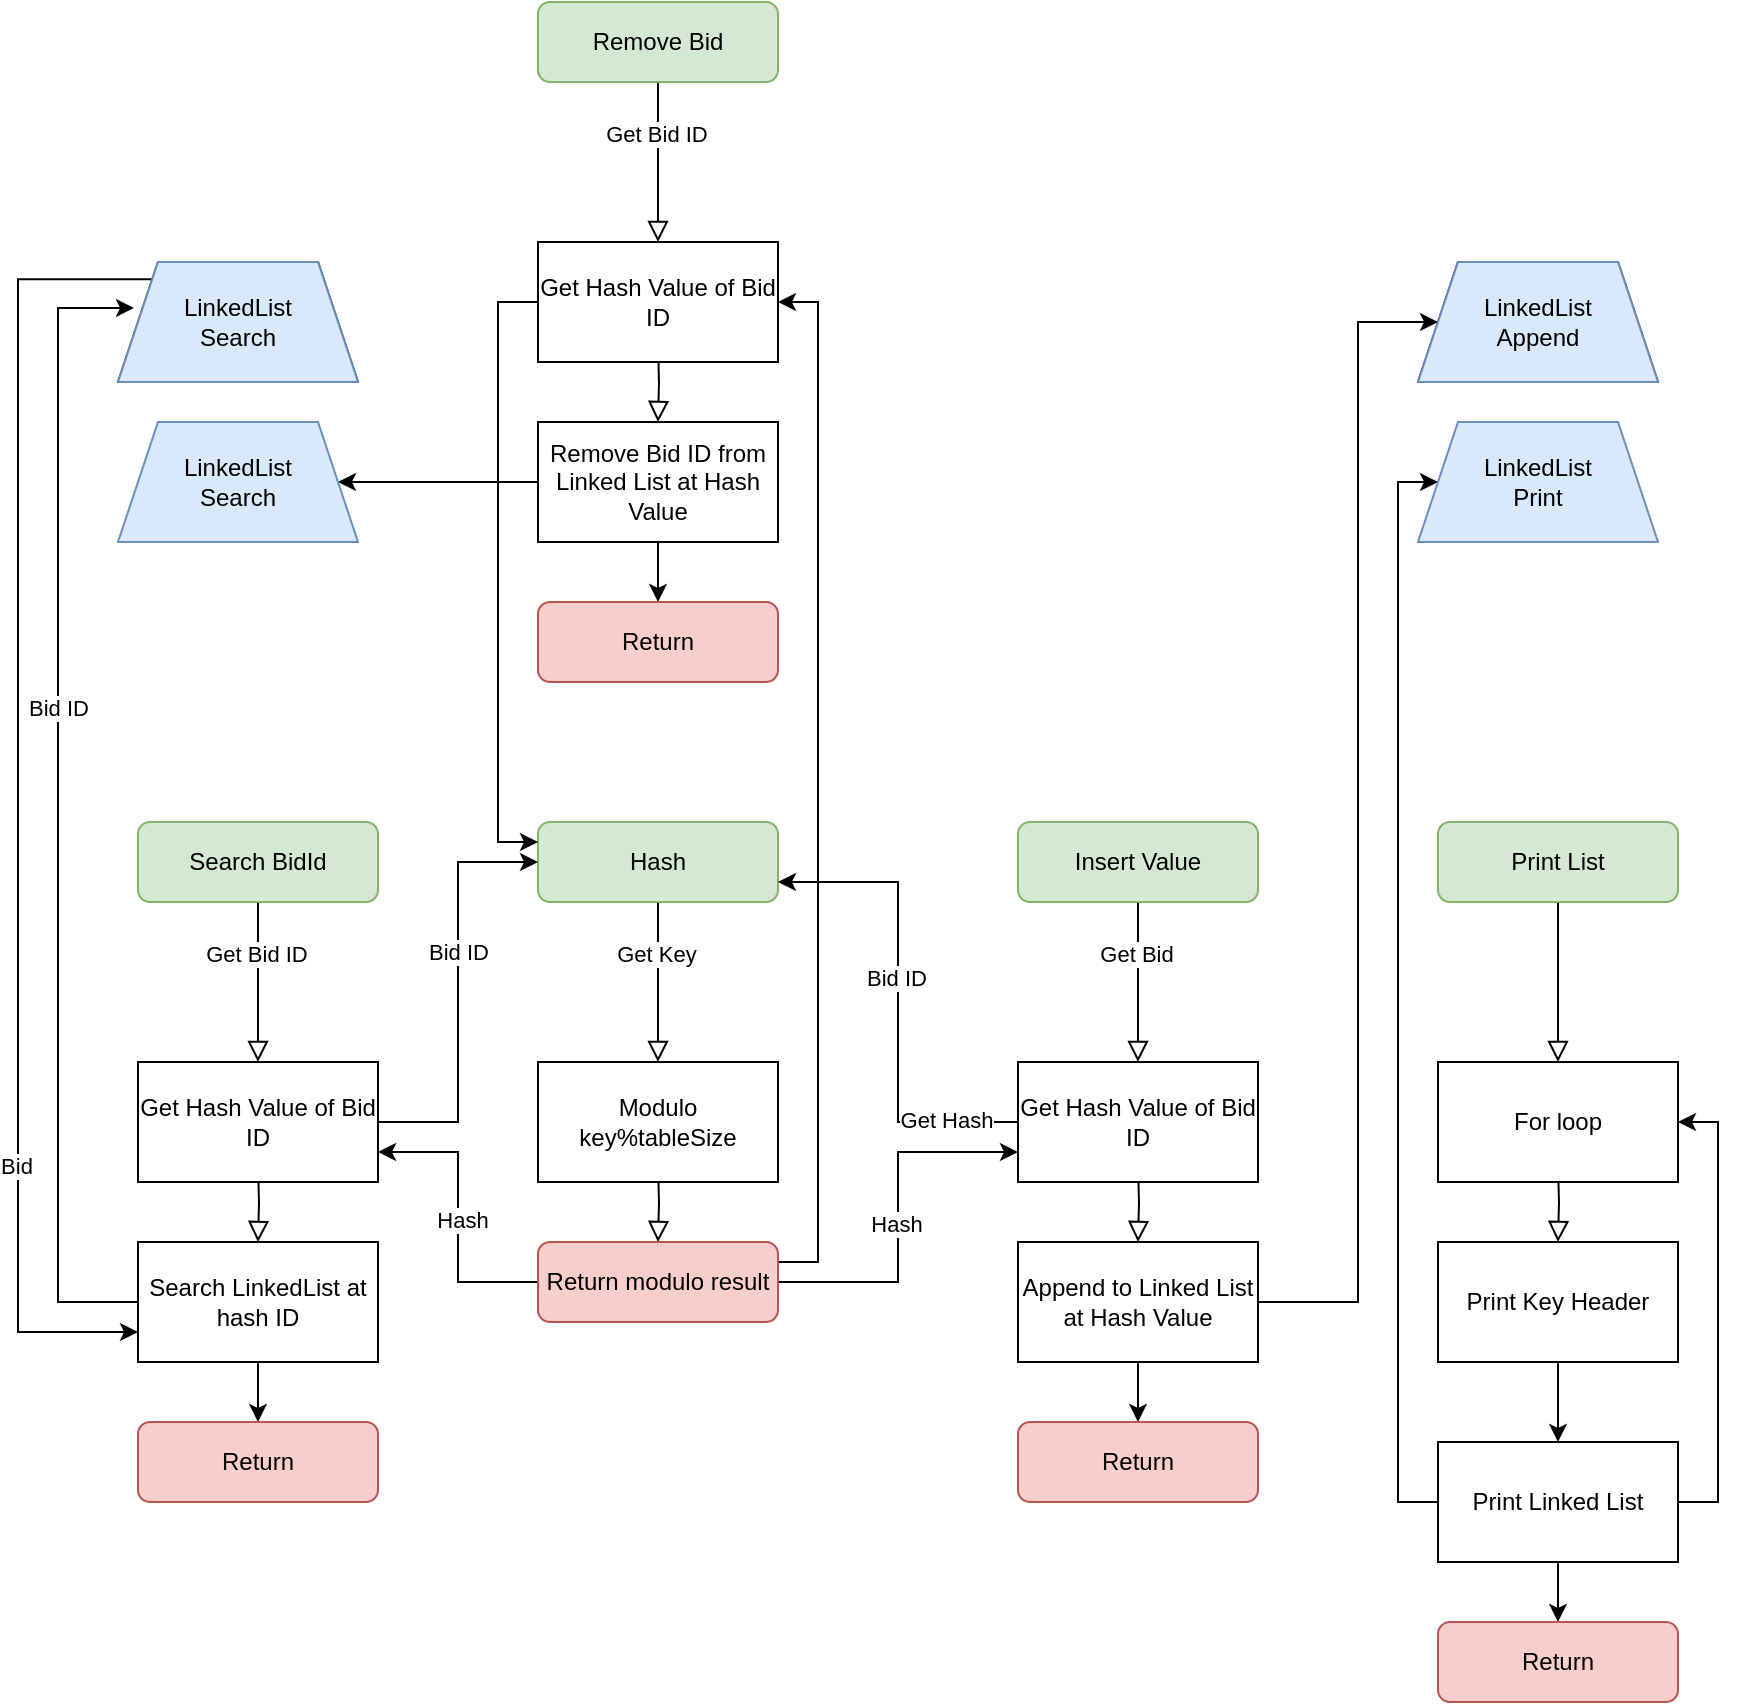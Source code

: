 <mxfile version="15.8.2" type="device"><diagram id="C5RBs43oDa-KdzZeNtuy" name="Page-1"><mxGraphModel dx="1773" dy="1726" grid="1" gridSize="10" guides="1" tooltips="1" connect="1" arrows="1" fold="1" page="1" pageScale="1" pageWidth="827" pageHeight="1169" math="0" shadow="0"><root><mxCell id="WIyWlLk6GJQsqaUBKTNV-0"/><mxCell id="WIyWlLk6GJQsqaUBKTNV-1" parent="WIyWlLk6GJQsqaUBKTNV-0"/><mxCell id="WIyWlLk6GJQsqaUBKTNV-2" value="" style="rounded=0;html=1;jettySize=auto;orthogonalLoop=1;fontSize=11;endArrow=block;endFill=0;endSize=8;strokeWidth=1;shadow=0;labelBackgroundColor=none;edgeStyle=orthogonalEdgeStyle;entryX=0.5;entryY=0;entryDx=0;entryDy=0;" parent="WIyWlLk6GJQsqaUBKTNV-1" source="WIyWlLk6GJQsqaUBKTNV-3" target="vpAVTK9Nc-8KupLnbSYU-1" edge="1"><mxGeometry relative="1" as="geometry"><mxPoint x="220" y="170" as="targetPoint"/></mxGeometry></mxCell><mxCell id="vpAVTK9Nc-8KupLnbSYU-0" value="Get Key" style="edgeLabel;html=1;align=center;verticalAlign=middle;resizable=0;points=[];" vertex="1" connectable="0" parent="WIyWlLk6GJQsqaUBKTNV-2"><mxGeometry x="-0.36" y="-1" relative="1" as="geometry"><mxPoint as="offset"/></mxGeometry></mxCell><mxCell id="WIyWlLk6GJQsqaUBKTNV-3" value="Hash" style="rounded=1;whiteSpace=wrap;html=1;fontSize=12;glass=0;strokeWidth=1;shadow=0;fillColor=#d5e8d4;strokeColor=#82b366;" parent="WIyWlLk6GJQsqaUBKTNV-1" vertex="1"><mxGeometry x="160" y="80" width="120" height="40" as="geometry"/></mxCell><mxCell id="WIyWlLk6GJQsqaUBKTNV-4" value="" style="rounded=0;html=1;jettySize=auto;orthogonalLoop=1;fontSize=11;endArrow=block;endFill=0;endSize=8;strokeWidth=1;shadow=0;labelBackgroundColor=none;edgeStyle=orthogonalEdgeStyle;" parent="WIyWlLk6GJQsqaUBKTNV-1" edge="1"><mxGeometry y="20" relative="1" as="geometry"><mxPoint as="offset"/><mxPoint x="220" y="250" as="sourcePoint"/><mxPoint x="220" y="290" as="targetPoint"/></mxGeometry></mxCell><mxCell id="vpAVTK9Nc-8KupLnbSYU-1" value="Modulo key%tableSize" style="rounded=0;whiteSpace=wrap;html=1;" vertex="1" parent="WIyWlLk6GJQsqaUBKTNV-1"><mxGeometry x="160" y="200" width="120" height="60" as="geometry"/></mxCell><mxCell id="vpAVTK9Nc-8KupLnbSYU-12" style="edgeStyle=orthogonalEdgeStyle;rounded=0;orthogonalLoop=1;jettySize=auto;html=1;exitX=1;exitY=0.5;exitDx=0;exitDy=0;entryX=0;entryY=0.75;entryDx=0;entryDy=0;" edge="1" parent="WIyWlLk6GJQsqaUBKTNV-1" source="vpAVTK9Nc-8KupLnbSYU-2" target="vpAVTK9Nc-8KupLnbSYU-7"><mxGeometry relative="1" as="geometry"/></mxCell><mxCell id="vpAVTK9Nc-8KupLnbSYU-14" value="Hash" style="edgeLabel;html=1;align=center;verticalAlign=middle;resizable=0;points=[];" vertex="1" connectable="0" parent="vpAVTK9Nc-8KupLnbSYU-12"><mxGeometry x="-0.038" y="1" relative="1" as="geometry"><mxPoint as="offset"/></mxGeometry></mxCell><mxCell id="vpAVTK9Nc-8KupLnbSYU-43" style="edgeStyle=orthogonalEdgeStyle;rounded=0;orthogonalLoop=1;jettySize=auto;html=1;entryX=1;entryY=0.75;entryDx=0;entryDy=0;" edge="1" parent="WIyWlLk6GJQsqaUBKTNV-1" source="vpAVTK9Nc-8KupLnbSYU-2" target="vpAVTK9Nc-8KupLnbSYU-38"><mxGeometry relative="1" as="geometry"/></mxCell><mxCell id="vpAVTK9Nc-8KupLnbSYU-45" value="Hash" style="edgeLabel;html=1;align=center;verticalAlign=middle;resizable=0;points=[];" vertex="1" connectable="0" parent="vpAVTK9Nc-8KupLnbSYU-43"><mxGeometry x="-0.021" y="-2" relative="1" as="geometry"><mxPoint as="offset"/></mxGeometry></mxCell><mxCell id="vpAVTK9Nc-8KupLnbSYU-60" style="edgeStyle=orthogonalEdgeStyle;rounded=0;orthogonalLoop=1;jettySize=auto;html=1;exitX=1;exitY=0.25;exitDx=0;exitDy=0;entryX=1;entryY=0.5;entryDx=0;entryDy=0;" edge="1" parent="WIyWlLk6GJQsqaUBKTNV-1" source="vpAVTK9Nc-8KupLnbSYU-2" target="vpAVTK9Nc-8KupLnbSYU-55"><mxGeometry relative="1" as="geometry"/></mxCell><mxCell id="vpAVTK9Nc-8KupLnbSYU-2" value="Return modulo result" style="rounded=1;whiteSpace=wrap;html=1;fontSize=12;glass=0;strokeWidth=1;shadow=0;fillColor=#f8cecc;strokeColor=#b85450;" vertex="1" parent="WIyWlLk6GJQsqaUBKTNV-1"><mxGeometry x="160" y="290" width="120" height="40" as="geometry"/></mxCell><mxCell id="vpAVTK9Nc-8KupLnbSYU-3" value="" style="rounded=0;html=1;jettySize=auto;orthogonalLoop=1;fontSize=11;endArrow=block;endFill=0;endSize=8;strokeWidth=1;shadow=0;labelBackgroundColor=none;edgeStyle=orthogonalEdgeStyle;entryX=0.5;entryY=0;entryDx=0;entryDy=0;" edge="1" source="vpAVTK9Nc-8KupLnbSYU-5" target="vpAVTK9Nc-8KupLnbSYU-7" parent="WIyWlLk6GJQsqaUBKTNV-1"><mxGeometry relative="1" as="geometry"><mxPoint x="460" y="170" as="targetPoint"/></mxGeometry></mxCell><mxCell id="vpAVTK9Nc-8KupLnbSYU-4" value="Get Bid" style="edgeLabel;html=1;align=center;verticalAlign=middle;resizable=0;points=[];" vertex="1" connectable="0" parent="vpAVTK9Nc-8KupLnbSYU-3"><mxGeometry x="-0.36" y="-1" relative="1" as="geometry"><mxPoint as="offset"/></mxGeometry></mxCell><mxCell id="vpAVTK9Nc-8KupLnbSYU-5" value="Insert Value" style="rounded=1;whiteSpace=wrap;html=1;fontSize=12;glass=0;strokeWidth=1;shadow=0;fillColor=#d5e8d4;strokeColor=#82b366;" vertex="1" parent="WIyWlLk6GJQsqaUBKTNV-1"><mxGeometry x="400" y="80" width="120" height="40" as="geometry"/></mxCell><mxCell id="vpAVTK9Nc-8KupLnbSYU-6" value="" style="rounded=0;html=1;jettySize=auto;orthogonalLoop=1;fontSize=11;endArrow=block;endFill=0;endSize=8;strokeWidth=1;shadow=0;labelBackgroundColor=none;edgeStyle=orthogonalEdgeStyle;" edge="1" parent="WIyWlLk6GJQsqaUBKTNV-1"><mxGeometry y="20" relative="1" as="geometry"><mxPoint as="offset"/><mxPoint x="460" y="250" as="sourcePoint"/><mxPoint x="460" y="290" as="targetPoint"/></mxGeometry></mxCell><mxCell id="vpAVTK9Nc-8KupLnbSYU-9" style="edgeStyle=orthogonalEdgeStyle;rounded=0;orthogonalLoop=1;jettySize=auto;html=1;entryX=1;entryY=0.75;entryDx=0;entryDy=0;" edge="1" parent="WIyWlLk6GJQsqaUBKTNV-1" source="vpAVTK9Nc-8KupLnbSYU-7" target="WIyWlLk6GJQsqaUBKTNV-3"><mxGeometry relative="1" as="geometry"/></mxCell><mxCell id="vpAVTK9Nc-8KupLnbSYU-11" value="Get Hash" style="edgeLabel;html=1;align=center;verticalAlign=middle;resizable=0;points=[];" vertex="1" connectable="0" parent="vpAVTK9Nc-8KupLnbSYU-9"><mxGeometry x="-0.7" y="-1" relative="1" as="geometry"><mxPoint as="offset"/></mxGeometry></mxCell><mxCell id="vpAVTK9Nc-8KupLnbSYU-13" value="Bid ID" style="edgeLabel;html=1;align=center;verticalAlign=middle;resizable=0;points=[];" vertex="1" connectable="0" parent="vpAVTK9Nc-8KupLnbSYU-9"><mxGeometry x="0.1" y="1" relative="1" as="geometry"><mxPoint as="offset"/></mxGeometry></mxCell><mxCell id="vpAVTK9Nc-8KupLnbSYU-7" value="Get Hash Value of Bid ID" style="rounded=0;whiteSpace=wrap;html=1;" vertex="1" parent="WIyWlLk6GJQsqaUBKTNV-1"><mxGeometry x="400" y="200" width="120" height="60" as="geometry"/></mxCell><mxCell id="vpAVTK9Nc-8KupLnbSYU-15" value="LinkedList&lt;br&gt;Append" style="shape=trapezoid;perimeter=trapezoidPerimeter;whiteSpace=wrap;html=1;fixedSize=1;" vertex="1" parent="WIyWlLk6GJQsqaUBKTNV-1"><mxGeometry x="600" y="-200" width="120" height="60" as="geometry"/></mxCell><mxCell id="vpAVTK9Nc-8KupLnbSYU-17" style="edgeStyle=orthogonalEdgeStyle;rounded=0;orthogonalLoop=1;jettySize=auto;html=1;exitX=1;exitY=0.5;exitDx=0;exitDy=0;entryX=0;entryY=0.5;entryDx=0;entryDy=0;" edge="1" parent="WIyWlLk6GJQsqaUBKTNV-1" source="vpAVTK9Nc-8KupLnbSYU-16" target="vpAVTK9Nc-8KupLnbSYU-15"><mxGeometry relative="1" as="geometry"><Array as="points"><mxPoint x="570" y="320"/><mxPoint x="570" y="-170"/></Array></mxGeometry></mxCell><mxCell id="vpAVTK9Nc-8KupLnbSYU-31" style="edgeStyle=orthogonalEdgeStyle;rounded=0;orthogonalLoop=1;jettySize=auto;html=1;exitX=0.5;exitY=1;exitDx=0;exitDy=0;entryX=0.5;entryY=0;entryDx=0;entryDy=0;" edge="1" parent="WIyWlLk6GJQsqaUBKTNV-1" source="vpAVTK9Nc-8KupLnbSYU-16" target="vpAVTK9Nc-8KupLnbSYU-30"><mxGeometry relative="1" as="geometry"/></mxCell><mxCell id="vpAVTK9Nc-8KupLnbSYU-16" value="Append to Linked List at Hash Value" style="rounded=0;whiteSpace=wrap;html=1;" vertex="1" parent="WIyWlLk6GJQsqaUBKTNV-1"><mxGeometry x="400" y="290" width="120" height="60" as="geometry"/></mxCell><mxCell id="vpAVTK9Nc-8KupLnbSYU-18" value="" style="rounded=0;html=1;jettySize=auto;orthogonalLoop=1;fontSize=11;endArrow=block;endFill=0;endSize=8;strokeWidth=1;shadow=0;labelBackgroundColor=none;edgeStyle=orthogonalEdgeStyle;entryX=0.5;entryY=0;entryDx=0;entryDy=0;" edge="1" parent="WIyWlLk6GJQsqaUBKTNV-1" source="vpAVTK9Nc-8KupLnbSYU-20" target="vpAVTK9Nc-8KupLnbSYU-22"><mxGeometry relative="1" as="geometry"><mxPoint x="670" y="170" as="targetPoint"/></mxGeometry></mxCell><mxCell id="vpAVTK9Nc-8KupLnbSYU-20" value="Print List" style="rounded=1;whiteSpace=wrap;html=1;fontSize=12;glass=0;strokeWidth=1;shadow=0;fillColor=#d5e8d4;strokeColor=#82b366;" vertex="1" parent="WIyWlLk6GJQsqaUBKTNV-1"><mxGeometry x="610" y="80" width="120" height="40" as="geometry"/></mxCell><mxCell id="vpAVTK9Nc-8KupLnbSYU-21" value="" style="rounded=0;html=1;jettySize=auto;orthogonalLoop=1;fontSize=11;endArrow=block;endFill=0;endSize=8;strokeWidth=1;shadow=0;labelBackgroundColor=none;edgeStyle=orthogonalEdgeStyle;" edge="1" parent="WIyWlLk6GJQsqaUBKTNV-1"><mxGeometry y="20" relative="1" as="geometry"><mxPoint as="offset"/><mxPoint x="670" y="250" as="sourcePoint"/><mxPoint x="670" y="290" as="targetPoint"/></mxGeometry></mxCell><mxCell id="vpAVTK9Nc-8KupLnbSYU-22" value="For loop" style="rounded=0;whiteSpace=wrap;html=1;" vertex="1" parent="WIyWlLk6GJQsqaUBKTNV-1"><mxGeometry x="610" y="200" width="120" height="60" as="geometry"/></mxCell><mxCell id="vpAVTK9Nc-8KupLnbSYU-25" value="" style="edgeStyle=orthogonalEdgeStyle;rounded=0;orthogonalLoop=1;jettySize=auto;html=1;" edge="1" parent="WIyWlLk6GJQsqaUBKTNV-1" source="vpAVTK9Nc-8KupLnbSYU-23" target="vpAVTK9Nc-8KupLnbSYU-24"><mxGeometry relative="1" as="geometry"/></mxCell><mxCell id="vpAVTK9Nc-8KupLnbSYU-23" value="Print Key Header" style="rounded=0;whiteSpace=wrap;html=1;" vertex="1" parent="WIyWlLk6GJQsqaUBKTNV-1"><mxGeometry x="610" y="290" width="120" height="60" as="geometry"/></mxCell><mxCell id="vpAVTK9Nc-8KupLnbSYU-28" style="edgeStyle=orthogonalEdgeStyle;rounded=0;orthogonalLoop=1;jettySize=auto;html=1;exitX=0;exitY=0.5;exitDx=0;exitDy=0;entryX=0;entryY=0.5;entryDx=0;entryDy=0;" edge="1" parent="WIyWlLk6GJQsqaUBKTNV-1" source="vpAVTK9Nc-8KupLnbSYU-24" target="vpAVTK9Nc-8KupLnbSYU-27"><mxGeometry relative="1" as="geometry"><Array as="points"><mxPoint x="590" y="420"/><mxPoint x="590" y="-90"/></Array></mxGeometry></mxCell><mxCell id="vpAVTK9Nc-8KupLnbSYU-29" style="edgeStyle=orthogonalEdgeStyle;rounded=0;orthogonalLoop=1;jettySize=auto;html=1;entryX=1;entryY=0.5;entryDx=0;entryDy=0;" edge="1" parent="WIyWlLk6GJQsqaUBKTNV-1" source="vpAVTK9Nc-8KupLnbSYU-24" target="vpAVTK9Nc-8KupLnbSYU-22"><mxGeometry relative="1" as="geometry"><Array as="points"><mxPoint x="750" y="420"/><mxPoint x="750" y="230"/></Array></mxGeometry></mxCell><mxCell id="vpAVTK9Nc-8KupLnbSYU-33" style="edgeStyle=orthogonalEdgeStyle;rounded=0;orthogonalLoop=1;jettySize=auto;html=1;exitX=0.5;exitY=1;exitDx=0;exitDy=0;entryX=0.5;entryY=0;entryDx=0;entryDy=0;" edge="1" parent="WIyWlLk6GJQsqaUBKTNV-1" source="vpAVTK9Nc-8KupLnbSYU-24" target="vpAVTK9Nc-8KupLnbSYU-32"><mxGeometry relative="1" as="geometry"/></mxCell><mxCell id="vpAVTK9Nc-8KupLnbSYU-24" value="Print Linked List" style="whiteSpace=wrap;html=1;rounded=0;" vertex="1" parent="WIyWlLk6GJQsqaUBKTNV-1"><mxGeometry x="610" y="390" width="120" height="60" as="geometry"/></mxCell><mxCell id="vpAVTK9Nc-8KupLnbSYU-26" value="LinkedList&lt;br&gt;Append" style="shape=trapezoid;perimeter=trapezoidPerimeter;whiteSpace=wrap;html=1;fixedSize=1;fillColor=#dae8fc;strokeColor=#6c8ebf;" vertex="1" parent="WIyWlLk6GJQsqaUBKTNV-1"><mxGeometry x="600" y="-200" width="120" height="60" as="geometry"/></mxCell><mxCell id="vpAVTK9Nc-8KupLnbSYU-27" value="LinkedList&lt;br&gt;Print" style="shape=trapezoid;perimeter=trapezoidPerimeter;whiteSpace=wrap;html=1;fixedSize=1;fillColor=#dae8fc;strokeColor=#6c8ebf;" vertex="1" parent="WIyWlLk6GJQsqaUBKTNV-1"><mxGeometry x="600" y="-120" width="120" height="60" as="geometry"/></mxCell><mxCell id="vpAVTK9Nc-8KupLnbSYU-30" value="Return" style="rounded=1;whiteSpace=wrap;html=1;fontSize=12;glass=0;strokeWidth=1;shadow=0;fillColor=#f8cecc;strokeColor=#b85450;" vertex="1" parent="WIyWlLk6GJQsqaUBKTNV-1"><mxGeometry x="400" y="380" width="120" height="40" as="geometry"/></mxCell><mxCell id="vpAVTK9Nc-8KupLnbSYU-32" value="Return" style="rounded=1;whiteSpace=wrap;html=1;fontSize=12;glass=0;strokeWidth=1;shadow=0;fillColor=#f8cecc;strokeColor=#b85450;" vertex="1" parent="WIyWlLk6GJQsqaUBKTNV-1"><mxGeometry x="610" y="480" width="120" height="40" as="geometry"/></mxCell><mxCell id="vpAVTK9Nc-8KupLnbSYU-34" value="" style="rounded=0;html=1;jettySize=auto;orthogonalLoop=1;fontSize=11;endArrow=block;endFill=0;endSize=8;strokeWidth=1;shadow=0;labelBackgroundColor=none;edgeStyle=orthogonalEdgeStyle;entryX=0.5;entryY=0;entryDx=0;entryDy=0;" edge="1" parent="WIyWlLk6GJQsqaUBKTNV-1" source="vpAVTK9Nc-8KupLnbSYU-36" target="vpAVTK9Nc-8KupLnbSYU-38"><mxGeometry relative="1" as="geometry"><mxPoint x="20" y="170" as="targetPoint"/></mxGeometry></mxCell><mxCell id="vpAVTK9Nc-8KupLnbSYU-35" value="Get Bid ID" style="edgeLabel;html=1;align=center;verticalAlign=middle;resizable=0;points=[];" vertex="1" connectable="0" parent="vpAVTK9Nc-8KupLnbSYU-34"><mxGeometry x="-0.36" y="-1" relative="1" as="geometry"><mxPoint as="offset"/></mxGeometry></mxCell><mxCell id="vpAVTK9Nc-8KupLnbSYU-36" value="Search BidId" style="rounded=1;whiteSpace=wrap;html=1;fontSize=12;glass=0;strokeWidth=1;shadow=0;fillColor=#d5e8d4;strokeColor=#82b366;" vertex="1" parent="WIyWlLk6GJQsqaUBKTNV-1"><mxGeometry x="-40" y="80" width="120" height="40" as="geometry"/></mxCell><mxCell id="vpAVTK9Nc-8KupLnbSYU-37" value="" style="rounded=0;html=1;jettySize=auto;orthogonalLoop=1;fontSize=11;endArrow=block;endFill=0;endSize=8;strokeWidth=1;shadow=0;labelBackgroundColor=none;edgeStyle=orthogonalEdgeStyle;" edge="1" parent="WIyWlLk6GJQsqaUBKTNV-1"><mxGeometry y="20" relative="1" as="geometry"><mxPoint as="offset"/><mxPoint x="20" y="250" as="sourcePoint"/><mxPoint x="20" y="290" as="targetPoint"/></mxGeometry></mxCell><mxCell id="vpAVTK9Nc-8KupLnbSYU-42" style="edgeStyle=orthogonalEdgeStyle;rounded=0;orthogonalLoop=1;jettySize=auto;html=1;entryX=0;entryY=0.5;entryDx=0;entryDy=0;" edge="1" parent="WIyWlLk6GJQsqaUBKTNV-1" source="vpAVTK9Nc-8KupLnbSYU-38" target="WIyWlLk6GJQsqaUBKTNV-3"><mxGeometry relative="1" as="geometry"/></mxCell><mxCell id="vpAVTK9Nc-8KupLnbSYU-44" value="Bid ID" style="edgeLabel;html=1;align=center;verticalAlign=middle;resizable=0;points=[];" vertex="1" connectable="0" parent="vpAVTK9Nc-8KupLnbSYU-42"><mxGeometry x="0.191" relative="1" as="geometry"><mxPoint as="offset"/></mxGeometry></mxCell><mxCell id="vpAVTK9Nc-8KupLnbSYU-38" value="Get Hash Value of Bid ID" style="rounded=0;whiteSpace=wrap;html=1;" vertex="1" parent="WIyWlLk6GJQsqaUBKTNV-1"><mxGeometry x="-40" y="200" width="120" height="60" as="geometry"/></mxCell><mxCell id="vpAVTK9Nc-8KupLnbSYU-39" style="edgeStyle=orthogonalEdgeStyle;rounded=0;orthogonalLoop=1;jettySize=auto;html=1;exitX=0.5;exitY=1;exitDx=0;exitDy=0;entryX=0.5;entryY=0;entryDx=0;entryDy=0;" edge="1" parent="WIyWlLk6GJQsqaUBKTNV-1" source="vpAVTK9Nc-8KupLnbSYU-40" target="vpAVTK9Nc-8KupLnbSYU-41"><mxGeometry relative="1" as="geometry"/></mxCell><mxCell id="vpAVTK9Nc-8KupLnbSYU-47" style="edgeStyle=orthogonalEdgeStyle;rounded=0;orthogonalLoop=1;jettySize=auto;html=1;entryX=0.067;entryY=0.383;entryDx=0;entryDy=0;entryPerimeter=0;" edge="1" parent="WIyWlLk6GJQsqaUBKTNV-1" source="vpAVTK9Nc-8KupLnbSYU-40" target="vpAVTK9Nc-8KupLnbSYU-46"><mxGeometry relative="1" as="geometry"><Array as="points"><mxPoint x="-80" y="320"/><mxPoint x="-80" y="-177"/></Array></mxGeometry></mxCell><mxCell id="vpAVTK9Nc-8KupLnbSYU-50" value="Bid ID" style="edgeLabel;html=1;align=center;verticalAlign=middle;resizable=0;points=[];" vertex="1" connectable="0" parent="vpAVTK9Nc-8KupLnbSYU-47"><mxGeometry x="0.172" relative="1" as="geometry"><mxPoint as="offset"/></mxGeometry></mxCell><mxCell id="vpAVTK9Nc-8KupLnbSYU-40" value="Search LinkedList at hash ID" style="rounded=0;whiteSpace=wrap;html=1;" vertex="1" parent="WIyWlLk6GJQsqaUBKTNV-1"><mxGeometry x="-40" y="290" width="120" height="60" as="geometry"/></mxCell><mxCell id="vpAVTK9Nc-8KupLnbSYU-41" value="Return" style="rounded=1;whiteSpace=wrap;html=1;fontSize=12;glass=0;strokeWidth=1;shadow=0;fillColor=#f8cecc;strokeColor=#b85450;" vertex="1" parent="WIyWlLk6GJQsqaUBKTNV-1"><mxGeometry x="-40" y="380" width="120" height="40" as="geometry"/></mxCell><mxCell id="vpAVTK9Nc-8KupLnbSYU-48" style="edgeStyle=orthogonalEdgeStyle;rounded=0;orthogonalLoop=1;jettySize=auto;html=1;exitX=0;exitY=0;exitDx=0;exitDy=0;entryX=0;entryY=0.75;entryDx=0;entryDy=0;" edge="1" parent="WIyWlLk6GJQsqaUBKTNV-1" source="vpAVTK9Nc-8KupLnbSYU-46" target="vpAVTK9Nc-8KupLnbSYU-40"><mxGeometry relative="1" as="geometry"><Array as="points"><mxPoint x="-100" y="-191"/><mxPoint x="-100" y="335"/></Array></mxGeometry></mxCell><mxCell id="vpAVTK9Nc-8KupLnbSYU-49" value="Bid" style="edgeLabel;html=1;align=center;verticalAlign=middle;resizable=0;points=[];" vertex="1" connectable="0" parent="vpAVTK9Nc-8KupLnbSYU-48"><mxGeometry x="0.561" y="-1" relative="1" as="geometry"><mxPoint as="offset"/></mxGeometry></mxCell><mxCell id="vpAVTK9Nc-8KupLnbSYU-46" value="LinkedList&lt;br&gt;Search" style="shape=trapezoid;perimeter=trapezoidPerimeter;whiteSpace=wrap;html=1;fixedSize=1;" vertex="1" parent="WIyWlLk6GJQsqaUBKTNV-1"><mxGeometry x="-50" y="-200" width="120" height="60" as="geometry"/></mxCell><mxCell id="vpAVTK9Nc-8KupLnbSYU-51" value="" style="rounded=0;html=1;jettySize=auto;orthogonalLoop=1;fontSize=11;endArrow=block;endFill=0;endSize=8;strokeWidth=1;shadow=0;labelBackgroundColor=none;edgeStyle=orthogonalEdgeStyle;entryX=0.5;entryY=0;entryDx=0;entryDy=0;" edge="1" parent="WIyWlLk6GJQsqaUBKTNV-1" source="vpAVTK9Nc-8KupLnbSYU-53" target="vpAVTK9Nc-8KupLnbSYU-55"><mxGeometry relative="1" as="geometry"><mxPoint x="220" y="-240" as="targetPoint"/></mxGeometry></mxCell><mxCell id="vpAVTK9Nc-8KupLnbSYU-52" value="Get Bid ID" style="edgeLabel;html=1;align=center;verticalAlign=middle;resizable=0;points=[];" vertex="1" connectable="0" parent="vpAVTK9Nc-8KupLnbSYU-51"><mxGeometry x="-0.36" y="-1" relative="1" as="geometry"><mxPoint as="offset"/></mxGeometry></mxCell><mxCell id="vpAVTK9Nc-8KupLnbSYU-59" style="edgeStyle=orthogonalEdgeStyle;rounded=0;orthogonalLoop=1;jettySize=auto;html=1;entryX=0;entryY=0.25;entryDx=0;entryDy=0;exitX=0;exitY=0.5;exitDx=0;exitDy=0;" edge="1" parent="WIyWlLk6GJQsqaUBKTNV-1" source="vpAVTK9Nc-8KupLnbSYU-55" target="WIyWlLk6GJQsqaUBKTNV-3"><mxGeometry relative="1" as="geometry"><Array as="points"><mxPoint x="140" y="-180"/><mxPoint x="140" y="90"/></Array></mxGeometry></mxCell><mxCell id="vpAVTK9Nc-8KupLnbSYU-53" value="Remove Bid" style="rounded=1;whiteSpace=wrap;html=1;fontSize=12;glass=0;strokeWidth=1;shadow=0;fillColor=#d5e8d4;strokeColor=#82b366;" vertex="1" parent="WIyWlLk6GJQsqaUBKTNV-1"><mxGeometry x="160" y="-330" width="120" height="40" as="geometry"/></mxCell><mxCell id="vpAVTK9Nc-8KupLnbSYU-54" value="" style="rounded=0;html=1;jettySize=auto;orthogonalLoop=1;fontSize=11;endArrow=block;endFill=0;endSize=8;strokeWidth=1;shadow=0;labelBackgroundColor=none;edgeStyle=orthogonalEdgeStyle;" edge="1" parent="WIyWlLk6GJQsqaUBKTNV-1"><mxGeometry y="20" relative="1" as="geometry"><mxPoint as="offset"/><mxPoint x="220" y="-160" as="sourcePoint"/><mxPoint x="220" y="-120" as="targetPoint"/></mxGeometry></mxCell><mxCell id="vpAVTK9Nc-8KupLnbSYU-55" value="Get Hash Value of Bid ID" style="rounded=0;whiteSpace=wrap;html=1;" vertex="1" parent="WIyWlLk6GJQsqaUBKTNV-1"><mxGeometry x="160" y="-210" width="120" height="60" as="geometry"/></mxCell><mxCell id="vpAVTK9Nc-8KupLnbSYU-56" style="edgeStyle=orthogonalEdgeStyle;rounded=0;orthogonalLoop=1;jettySize=auto;html=1;exitX=0.5;exitY=1;exitDx=0;exitDy=0;entryX=0.5;entryY=0;entryDx=0;entryDy=0;" edge="1" parent="WIyWlLk6GJQsqaUBKTNV-1" source="vpAVTK9Nc-8KupLnbSYU-57" target="vpAVTK9Nc-8KupLnbSYU-58"><mxGeometry relative="1" as="geometry"/></mxCell><mxCell id="vpAVTK9Nc-8KupLnbSYU-63" style="edgeStyle=orthogonalEdgeStyle;rounded=0;orthogonalLoop=1;jettySize=auto;html=1;entryX=1;entryY=0.5;entryDx=0;entryDy=0;" edge="1" parent="WIyWlLk6GJQsqaUBKTNV-1" source="vpAVTK9Nc-8KupLnbSYU-57" target="vpAVTK9Nc-8KupLnbSYU-62"><mxGeometry relative="1" as="geometry"/></mxCell><mxCell id="vpAVTK9Nc-8KupLnbSYU-57" value="Remove Bid ID from Linked List at Hash Value" style="rounded=0;whiteSpace=wrap;html=1;" vertex="1" parent="WIyWlLk6GJQsqaUBKTNV-1"><mxGeometry x="160" y="-120" width="120" height="60" as="geometry"/></mxCell><mxCell id="vpAVTK9Nc-8KupLnbSYU-58" value="Return" style="rounded=1;whiteSpace=wrap;html=1;fontSize=12;glass=0;strokeWidth=1;shadow=0;fillColor=#f8cecc;strokeColor=#b85450;" vertex="1" parent="WIyWlLk6GJQsqaUBKTNV-1"><mxGeometry x="160" y="-30" width="120" height="40" as="geometry"/></mxCell><mxCell id="vpAVTK9Nc-8KupLnbSYU-61" value="LinkedList&lt;br&gt;Search" style="shape=trapezoid;perimeter=trapezoidPerimeter;whiteSpace=wrap;html=1;fixedSize=1;fillColor=#dae8fc;strokeColor=#6c8ebf;" vertex="1" parent="WIyWlLk6GJQsqaUBKTNV-1"><mxGeometry x="-50" y="-200" width="120" height="60" as="geometry"/></mxCell><mxCell id="vpAVTK9Nc-8KupLnbSYU-62" value="LinkedList&lt;br&gt;Search" style="shape=trapezoid;perimeter=trapezoidPerimeter;whiteSpace=wrap;html=1;fixedSize=1;fillColor=#dae8fc;strokeColor=#6c8ebf;" vertex="1" parent="WIyWlLk6GJQsqaUBKTNV-1"><mxGeometry x="-50" y="-120" width="120" height="60" as="geometry"/></mxCell></root></mxGraphModel></diagram></mxfile>
